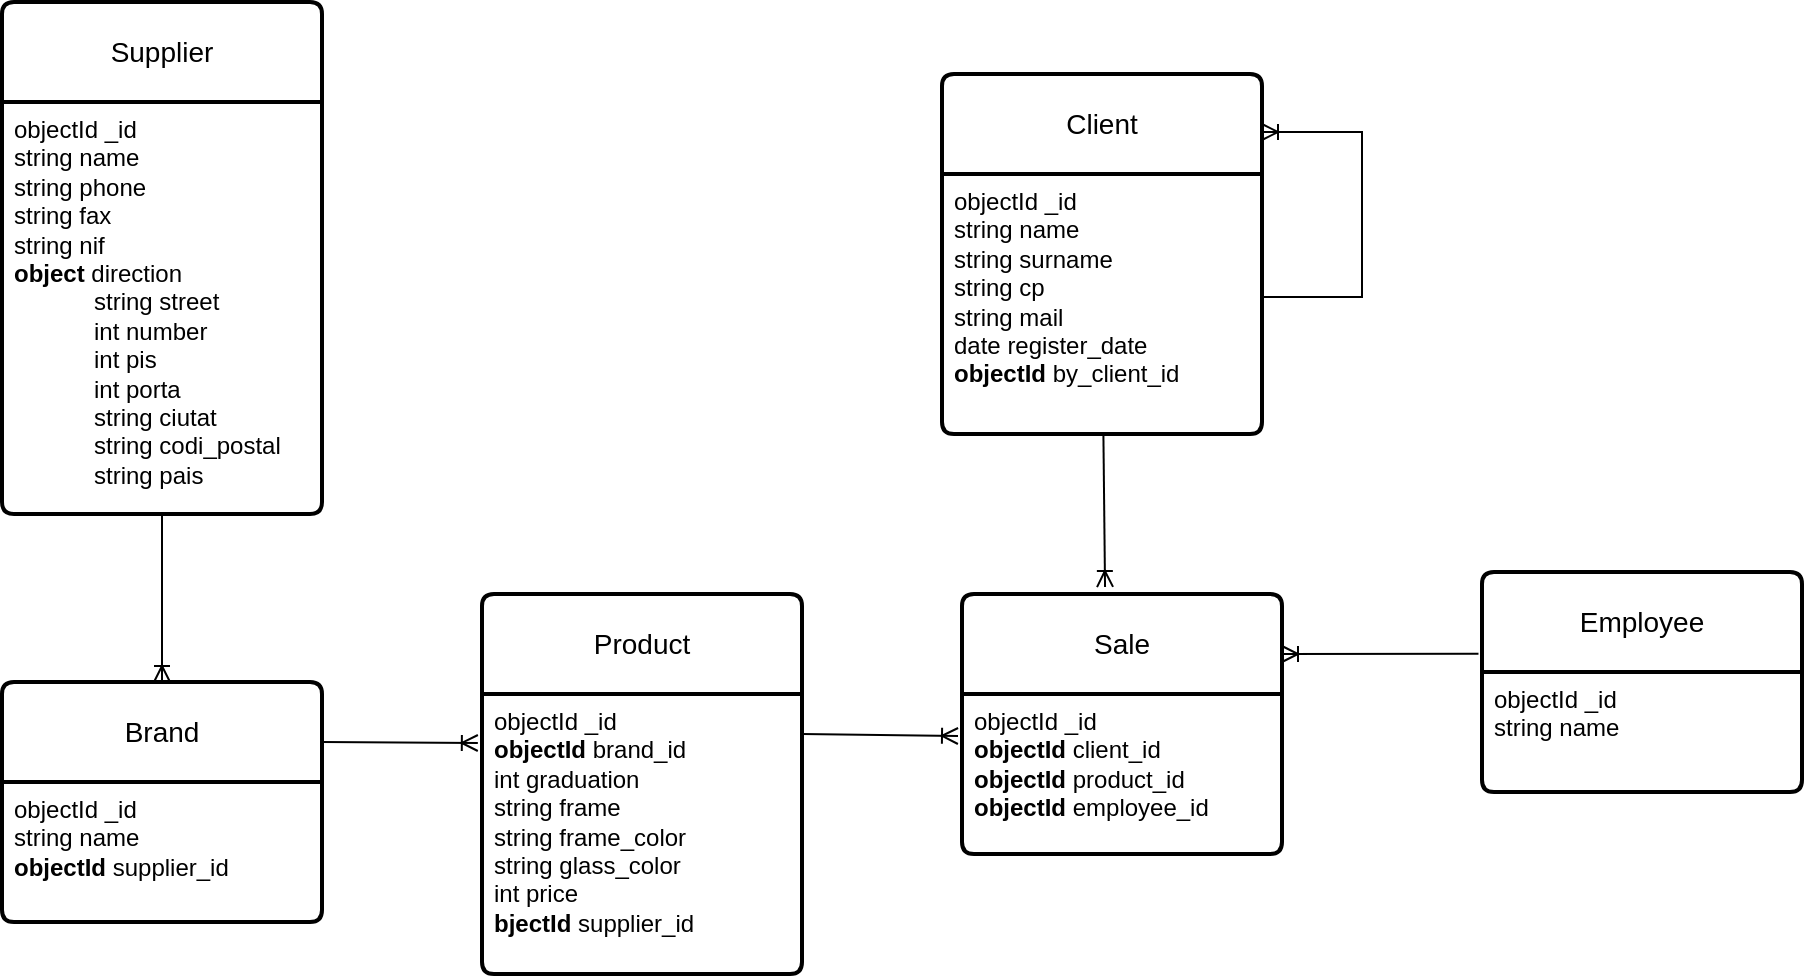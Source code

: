 <mxfile version="21.5.0" type="device">
  <diagram name="Page-1" id="RikKnLmhWO_iKa81v7Vg">
    <mxGraphModel dx="967" dy="933" grid="1" gridSize="10" guides="1" tooltips="1" connect="1" arrows="1" fold="1" page="1" pageScale="1" pageWidth="827" pageHeight="1169" math="0" shadow="0">
      <root>
        <mxCell id="0" />
        <mxCell id="1" parent="0" />
        <mxCell id="Ubv2tb3gwohrMieOdlO1-2" value="Brand" style="swimlane;childLayout=stackLayout;horizontal=1;startSize=50;horizontalStack=0;rounded=1;fontSize=14;fontStyle=0;strokeWidth=2;resizeParent=0;resizeLast=1;shadow=0;dashed=0;align=center;arcSize=4;whiteSpace=wrap;html=1;" parent="1" vertex="1">
          <mxGeometry x="30" y="470" width="160" height="120" as="geometry" />
        </mxCell>
        <mxCell id="Ubv2tb3gwohrMieOdlO1-3" value="objectId _id&lt;br&gt;string name&lt;br&gt;&lt;b&gt;objectId&lt;/b&gt; supplier_id" style="align=left;strokeColor=none;fillColor=none;spacingLeft=4;fontSize=12;verticalAlign=top;resizable=0;rotatable=0;part=1;html=1;" parent="Ubv2tb3gwohrMieOdlO1-2" vertex="1">
          <mxGeometry y="50" width="160" height="70" as="geometry" />
        </mxCell>
        <mxCell id="Ubv2tb3gwohrMieOdlO1-5" value="Client" style="swimlane;childLayout=stackLayout;horizontal=1;startSize=50;horizontalStack=0;rounded=1;fontSize=14;fontStyle=0;strokeWidth=2;resizeParent=0;resizeLast=1;shadow=0;dashed=0;align=center;arcSize=4;whiteSpace=wrap;html=1;" parent="1" vertex="1">
          <mxGeometry x="500" y="166" width="160" height="180" as="geometry" />
        </mxCell>
        <mxCell id="Ubv2tb3gwohrMieOdlO1-6" value="objectId _id&lt;br&gt;string name&lt;br&gt;string surname&lt;br&gt;string cp&lt;br&gt;string mail&lt;br&gt;date register_date&lt;br&gt;&lt;b&gt;objectId&lt;/b&gt; by_client_id" style="align=left;strokeColor=none;fillColor=none;spacingLeft=4;fontSize=12;verticalAlign=top;resizable=0;rotatable=0;part=1;html=1;" parent="Ubv2tb3gwohrMieOdlO1-5" vertex="1">
          <mxGeometry y="50" width="160" height="130" as="geometry" />
        </mxCell>
        <mxCell id="Kp7Tf2_QjUe399NsqHoW-1" value="" style="edgeStyle=orthogonalEdgeStyle;fontSize=12;html=1;endArrow=ERoneToMany;rounded=0;exitX=1;exitY=0.75;exitDx=0;exitDy=0;" edge="1" parent="Ubv2tb3gwohrMieOdlO1-5">
          <mxGeometry width="100" height="100" relative="1" as="geometry">
            <mxPoint x="160" y="111.5" as="sourcePoint" />
            <mxPoint x="160" y="29" as="targetPoint" />
            <Array as="points">
              <mxPoint x="210" y="112" />
              <mxPoint x="210" y="29" />
            </Array>
          </mxGeometry>
        </mxCell>
        <mxCell id="Ubv2tb3gwohrMieOdlO1-8" value="Employee" style="swimlane;childLayout=stackLayout;horizontal=1;startSize=50;horizontalStack=0;rounded=1;fontSize=14;fontStyle=0;strokeWidth=2;resizeParent=0;resizeLast=1;shadow=0;dashed=0;align=center;arcSize=4;whiteSpace=wrap;html=1;" parent="1" vertex="1">
          <mxGeometry x="770" y="415" width="160" height="110" as="geometry" />
        </mxCell>
        <mxCell id="Ubv2tb3gwohrMieOdlO1-9" value="objectId _id&lt;br&gt;string name" style="align=left;strokeColor=none;fillColor=none;spacingLeft=4;fontSize=12;verticalAlign=top;resizable=0;rotatable=0;part=1;html=1;" parent="Ubv2tb3gwohrMieOdlO1-8" vertex="1">
          <mxGeometry y="50" width="160" height="60" as="geometry" />
        </mxCell>
        <mxCell id="Ubv2tb3gwohrMieOdlO1-10" value="Product" style="swimlane;childLayout=stackLayout;horizontal=1;startSize=50;horizontalStack=0;rounded=1;fontSize=14;fontStyle=0;strokeWidth=2;resizeParent=0;resizeLast=1;shadow=0;dashed=0;align=center;arcSize=4;whiteSpace=wrap;html=1;" parent="1" vertex="1">
          <mxGeometry x="270" y="426" width="160" height="190" as="geometry" />
        </mxCell>
        <mxCell id="Ubv2tb3gwohrMieOdlO1-11" value="objectId _id&lt;b&gt;&lt;br&gt;objectId &lt;/b&gt;brand_id&lt;br&gt;int graduation&lt;br&gt;string frame&lt;br&gt;string frame_color&lt;br&gt;string glass_color&lt;br&gt;int price&lt;br&gt;&lt;b&gt;bjectId &lt;/b&gt;supplier_id" style="align=left;strokeColor=none;fillColor=none;spacingLeft=4;fontSize=12;verticalAlign=top;resizable=0;rotatable=0;part=1;html=1;" parent="Ubv2tb3gwohrMieOdlO1-10" vertex="1">
          <mxGeometry y="50" width="160" height="140" as="geometry" />
        </mxCell>
        <mxCell id="Ubv2tb3gwohrMieOdlO1-12" value="Sale" style="swimlane;childLayout=stackLayout;horizontal=1;startSize=50;horizontalStack=0;rounded=1;fontSize=14;fontStyle=0;strokeWidth=2;resizeParent=0;resizeLast=1;shadow=0;dashed=0;align=center;arcSize=4;whiteSpace=wrap;html=1;" parent="1" vertex="1">
          <mxGeometry x="510" y="426" width="160" height="130" as="geometry" />
        </mxCell>
        <mxCell id="Ubv2tb3gwohrMieOdlO1-13" value="objectId _id&lt;b&gt;&lt;br&gt;objectId&lt;/b&gt;&amp;nbsp;client_id&lt;br&gt;&lt;b&gt;objectId&lt;/b&gt;&amp;nbsp;product_id&lt;br&gt;&lt;b&gt;objectId &lt;/b&gt;employee_id" style="align=left;strokeColor=none;fillColor=none;spacingLeft=4;fontSize=12;verticalAlign=top;resizable=0;rotatable=0;part=1;html=1;" parent="Ubv2tb3gwohrMieOdlO1-12" vertex="1">
          <mxGeometry y="50" width="160" height="80" as="geometry" />
        </mxCell>
        <mxCell id="Ubv2tb3gwohrMieOdlO1-14" value="Supplier" style="swimlane;childLayout=stackLayout;horizontal=1;startSize=50;horizontalStack=0;rounded=1;fontSize=14;fontStyle=0;strokeWidth=2;resizeParent=0;resizeLast=1;shadow=0;dashed=0;align=center;arcSize=4;whiteSpace=wrap;html=1;" parent="1" vertex="1">
          <mxGeometry x="30" y="130" width="160" height="256" as="geometry" />
        </mxCell>
        <mxCell id="Ubv2tb3gwohrMieOdlO1-15" value="objectId _id&lt;br&gt;string name&lt;br&gt;string phone&lt;br&gt;string fax&lt;br&gt;string nif&lt;br&gt;&lt;b&gt;object &lt;/b&gt;direction&lt;br&gt;&lt;blockquote style=&quot;margin: 0 0 0 40px; border: none; padding: 0px;&quot;&gt;string street&lt;br&gt;int number&lt;br&gt;int pis&lt;br&gt;int porta&lt;br&gt;string ciutat&lt;br&gt;string codi_postal&lt;br&gt;string pais&lt;/blockquote&gt;&lt;blockquote style=&quot;margin: 0 0 0 40px; border: none; padding: 0px;&quot;&gt;&lt;br&gt;&lt;/blockquote&gt;&lt;blockquote style=&quot;margin: 0 0 0 40px; border: none; padding: 0px;&quot;&gt;&lt;br&gt;&lt;/blockquote&gt;&lt;blockquote style=&quot;margin: 0 0 0 40px; border: none; padding: 0px;&quot;&gt;&lt;br&gt;&lt;/blockquote&gt;" style="align=left;strokeColor=none;fillColor=none;spacingLeft=4;fontSize=12;verticalAlign=top;resizable=0;rotatable=0;part=1;html=1;" parent="Ubv2tb3gwohrMieOdlO1-14" vertex="1">
          <mxGeometry y="50" width="160" height="206" as="geometry" />
        </mxCell>
        <mxCell id="Ubv2tb3gwohrMieOdlO1-21" value="" style="fontSize=12;html=1;endArrow=ERoneToMany;rounded=0;exitX=0.5;exitY=1;exitDx=0;exitDy=0;" parent="1" source="Ubv2tb3gwohrMieOdlO1-15" edge="1">
          <mxGeometry width="100" height="100" relative="1" as="geometry">
            <mxPoint x="110" y="380" as="sourcePoint" />
            <mxPoint x="110" y="470" as="targetPoint" />
          </mxGeometry>
        </mxCell>
        <mxCell id="Ubv2tb3gwohrMieOdlO1-23" value="" style="fontSize=12;html=1;endArrow=ERoneToMany;rounded=0;exitX=1;exitY=0.25;exitDx=0;exitDy=0;entryX=-0.013;entryY=0.175;entryDx=0;entryDy=0;entryPerimeter=0;" parent="1" source="Ubv2tb3gwohrMieOdlO1-2" target="Ubv2tb3gwohrMieOdlO1-11" edge="1">
          <mxGeometry width="100" height="100" relative="1" as="geometry">
            <mxPoint x="250" y="396" as="sourcePoint" />
            <mxPoint x="250" y="480" as="targetPoint" />
          </mxGeometry>
        </mxCell>
        <mxCell id="Ubv2tb3gwohrMieOdlO1-25" value="" style="fontSize=12;html=1;endArrow=ERoneToMany;rounded=0;exitX=1;exitY=0.25;exitDx=0;exitDy=0;entryX=-0.013;entryY=0.175;entryDx=0;entryDy=0;entryPerimeter=0;" parent="1" edge="1">
          <mxGeometry width="100" height="100" relative="1" as="geometry">
            <mxPoint x="430" y="496" as="sourcePoint" />
            <mxPoint x="508" y="497" as="targetPoint" />
          </mxGeometry>
        </mxCell>
        <mxCell id="Ubv2tb3gwohrMieOdlO1-28" value="" style="fontSize=12;html=1;endArrow=ERoneToMany;rounded=0;entryX=0.447;entryY=-0.027;entryDx=0;entryDy=0;entryPerimeter=0;" parent="1" source="Ubv2tb3gwohrMieOdlO1-6" target="Ubv2tb3gwohrMieOdlO1-12" edge="1">
          <mxGeometry width="100" height="100" relative="1" as="geometry">
            <mxPoint x="410" y="366" as="sourcePoint" />
            <mxPoint x="488" y="367" as="targetPoint" />
          </mxGeometry>
        </mxCell>
        <mxCell id="Ubv2tb3gwohrMieOdlO1-29" value="" style="fontSize=12;html=1;endArrow=ERoneToMany;rounded=0;exitX=-0.011;exitY=0.372;exitDx=0;exitDy=0;exitPerimeter=0;" parent="1" source="Ubv2tb3gwohrMieOdlO1-8" edge="1">
          <mxGeometry width="100" height="100" relative="1" as="geometry">
            <mxPoint x="710" y="356" as="sourcePoint" />
            <mxPoint x="670" y="456" as="targetPoint" />
          </mxGeometry>
        </mxCell>
      </root>
    </mxGraphModel>
  </diagram>
</mxfile>
